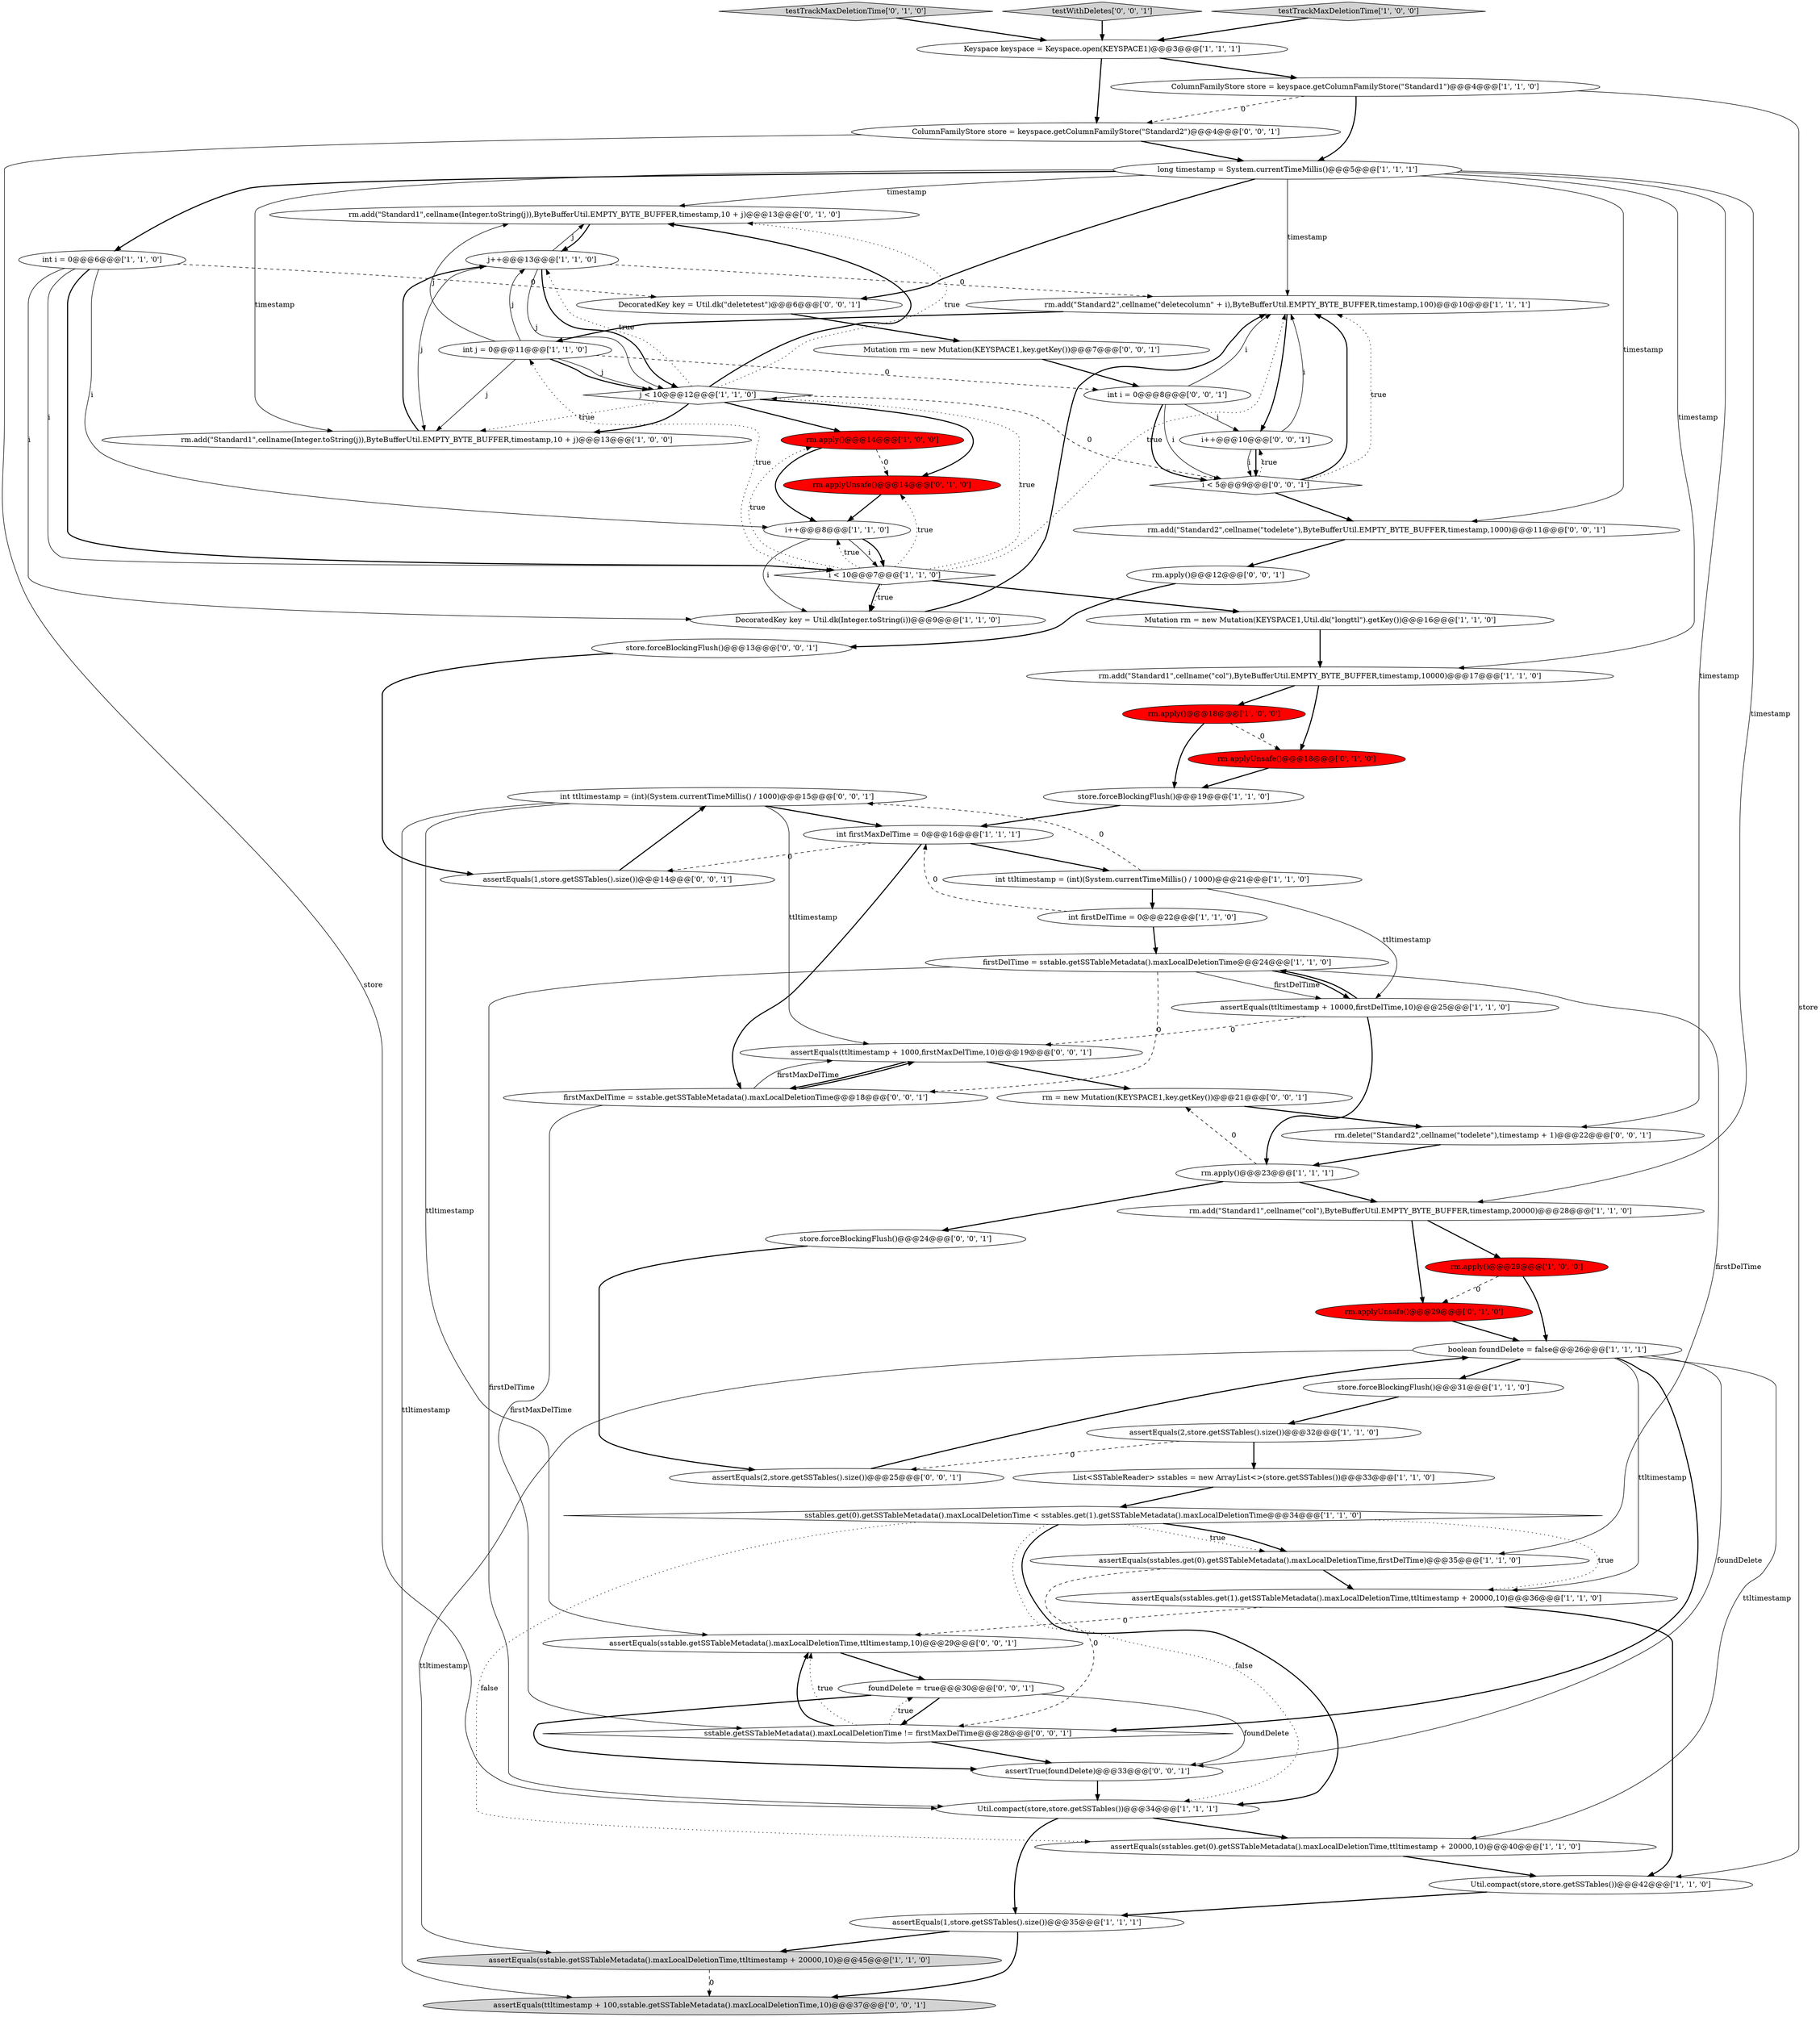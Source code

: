 digraph {
12 [style = filled, label = "List<SSTableReader> sstables = new ArrayList<>(store.getSSTables())@@@33@@@['1', '1', '0']", fillcolor = white, shape = ellipse image = "AAA0AAABBB1BBB"];
13 [style = filled, label = "rm.apply()@@@14@@@['1', '0', '0']", fillcolor = red, shape = ellipse image = "AAA1AAABBB1BBB"];
24 [style = filled, label = "store.forceBlockingFlush()@@@31@@@['1', '1', '0']", fillcolor = white, shape = ellipse image = "AAA0AAABBB1BBB"];
51 [style = filled, label = "int ttltimestamp = (int)(System.currentTimeMillis() / 1000)@@@15@@@['0', '0', '1']", fillcolor = white, shape = ellipse image = "AAA0AAABBB3BBB"];
52 [style = filled, label = "i++@@@10@@@['0', '0', '1']", fillcolor = white, shape = ellipse image = "AAA0AAABBB3BBB"];
36 [style = filled, label = "rm.add(\"Standard1\",cellname(\"col\"),ByteBufferUtil.EMPTY_BYTE_BUFFER,timestamp,20000)@@@28@@@['1', '1', '0']", fillcolor = white, shape = ellipse image = "AAA0AAABBB1BBB"];
62 [style = filled, label = "assertEquals(ttltimestamp + 1000,firstMaxDelTime,10)@@@19@@@['0', '0', '1']", fillcolor = white, shape = ellipse image = "AAA0AAABBB3BBB"];
57 [style = filled, label = "store.forceBlockingFlush()@@@13@@@['0', '0', '1']", fillcolor = white, shape = ellipse image = "AAA0AAABBB3BBB"];
18 [style = filled, label = "sstables.get(0).getSSTableMetadata().maxLocalDeletionTime < sstables.get(1).getSSTableMetadata().maxLocalDeletionTime@@@34@@@['1', '1', '0']", fillcolor = white, shape = diamond image = "AAA0AAABBB1BBB"];
42 [style = filled, label = "testTrackMaxDeletionTime['0', '1', '0']", fillcolor = lightgray, shape = diamond image = "AAA0AAABBB2BBB"];
9 [style = filled, label = "assertEquals(ttltimestamp + 10000,firstDelTime,10)@@@25@@@['1', '1', '0']", fillcolor = white, shape = ellipse image = "AAA0AAABBB1BBB"];
44 [style = filled, label = "Mutation rm = new Mutation(KEYSPACE1,key.getKey())@@@7@@@['0', '0', '1']", fillcolor = white, shape = ellipse image = "AAA0AAABBB3BBB"];
53 [style = filled, label = "firstMaxDelTime = sstable.getSSTableMetadata().maxLocalDeletionTime@@@18@@@['0', '0', '1']", fillcolor = white, shape = ellipse image = "AAA0AAABBB3BBB"];
4 [style = filled, label = "firstDelTime = sstable.getSSTableMetadata().maxLocalDeletionTime@@@24@@@['1', '1', '0']", fillcolor = white, shape = ellipse image = "AAA0AAABBB1BBB"];
39 [style = filled, label = "rm.add(\"Standard1\",cellname(Integer.toString(j)),ByteBufferUtil.EMPTY_BYTE_BUFFER,timestamp,10 + j)@@@13@@@['0', '1', '0']", fillcolor = white, shape = ellipse image = "AAA0AAABBB2BBB"];
50 [style = filled, label = "assertEquals(ttltimestamp + 100,sstable.getSSTableMetadata().maxLocalDeletionTime,10)@@@37@@@['0', '0', '1']", fillcolor = lightgray, shape = ellipse image = "AAA0AAABBB3BBB"];
55 [style = filled, label = "assertEquals(1,store.getSSTables().size())@@@14@@@['0', '0', '1']", fillcolor = white, shape = ellipse image = "AAA0AAABBB3BBB"];
37 [style = filled, label = "Util.compact(store,store.getSSTables())@@@34@@@['1', '1', '1']", fillcolor = white, shape = ellipse image = "AAA0AAABBB1BBB"];
2 [style = filled, label = "int i = 0@@@6@@@['1', '1', '0']", fillcolor = white, shape = ellipse image = "AAA0AAABBB1BBB"];
20 [style = filled, label = "Keyspace keyspace = Keyspace.open(KEYSPACE1)@@@3@@@['1', '1', '1']", fillcolor = white, shape = ellipse image = "AAA0AAABBB1BBB"];
43 [style = filled, label = "ColumnFamilyStore store = keyspace.getColumnFamilyStore(\"Standard2\")@@@4@@@['0', '0', '1']", fillcolor = white, shape = ellipse image = "AAA0AAABBB3BBB"];
10 [style = filled, label = "rm.apply()@@@18@@@['1', '0', '0']", fillcolor = red, shape = ellipse image = "AAA1AAABBB1BBB"];
40 [style = filled, label = "rm.applyUnsafe()@@@29@@@['0', '1', '0']", fillcolor = red, shape = ellipse image = "AAA1AAABBB2BBB"];
61 [style = filled, label = "testWithDeletes['0', '0', '1']", fillcolor = lightgray, shape = diamond image = "AAA0AAABBB3BBB"];
1 [style = filled, label = "i < 10@@@7@@@['1', '1', '0']", fillcolor = white, shape = diamond image = "AAA0AAABBB1BBB"];
14 [style = filled, label = "long timestamp = System.currentTimeMillis()@@@5@@@['1', '1', '1']", fillcolor = white, shape = ellipse image = "AAA0AAABBB1BBB"];
19 [style = filled, label = "rm.apply()@@@29@@@['1', '0', '0']", fillcolor = red, shape = ellipse image = "AAA1AAABBB1BBB"];
33 [style = filled, label = "assertEquals(1,store.getSSTables().size())@@@35@@@['1', '1', '1']", fillcolor = white, shape = ellipse image = "AAA0AAABBB1BBB"];
30 [style = filled, label = "rm.add(\"Standard1\",cellname(\"col\"),ByteBufferUtil.EMPTY_BYTE_BUFFER,timestamp,10000)@@@17@@@['1', '1', '0']", fillcolor = white, shape = ellipse image = "AAA0AAABBB1BBB"];
6 [style = filled, label = "DecoratedKey key = Util.dk(Integer.toString(i))@@@9@@@['1', '1', '0']", fillcolor = white, shape = ellipse image = "AAA0AAABBB1BBB"];
46 [style = filled, label = "assertEquals(2,store.getSSTables().size())@@@25@@@['0', '0', '1']", fillcolor = white, shape = ellipse image = "AAA0AAABBB3BBB"];
22 [style = filled, label = "Mutation rm = new Mutation(KEYSPACE1,Util.dk(\"longttl\").getKey())@@@16@@@['1', '1', '0']", fillcolor = white, shape = ellipse image = "AAA0AAABBB1BBB"];
65 [style = filled, label = "rm.delete(\"Standard2\",cellname(\"todelete\"),timestamp + 1)@@@22@@@['0', '0', '1']", fillcolor = white, shape = ellipse image = "AAA0AAABBB3BBB"];
23 [style = filled, label = "assertEquals(sstables.get(0).getSSTableMetadata().maxLocalDeletionTime,ttltimestamp + 20000,10)@@@40@@@['1', '1', '0']", fillcolor = white, shape = ellipse image = "AAA0AAABBB1BBB"];
32 [style = filled, label = "assertEquals(sstables.get(1).getSSTableMetadata().maxLocalDeletionTime,ttltimestamp + 20000,10)@@@36@@@['1', '1', '0']", fillcolor = white, shape = ellipse image = "AAA0AAABBB1BBB"];
5 [style = filled, label = "rm.add(\"Standard1\",cellname(Integer.toString(j)),ByteBufferUtil.EMPTY_BYTE_BUFFER,timestamp,10 + j)@@@13@@@['1', '0', '0']", fillcolor = white, shape = ellipse image = "AAA0AAABBB1BBB"];
38 [style = filled, label = "rm.applyUnsafe()@@@18@@@['0', '1', '0']", fillcolor = red, shape = ellipse image = "AAA1AAABBB2BBB"];
54 [style = filled, label = "sstable.getSSTableMetadata().maxLocalDeletionTime != firstMaxDelTime@@@28@@@['0', '0', '1']", fillcolor = white, shape = diamond image = "AAA0AAABBB3BBB"];
64 [style = filled, label = "store.forceBlockingFlush()@@@24@@@['0', '0', '1']", fillcolor = white, shape = ellipse image = "AAA0AAABBB3BBB"];
25 [style = filled, label = "int firstMaxDelTime = 0@@@16@@@['1', '1', '1']", fillcolor = white, shape = ellipse image = "AAA0AAABBB1BBB"];
16 [style = filled, label = "assertEquals(sstables.get(0).getSSTableMetadata().maxLocalDeletionTime,firstDelTime)@@@35@@@['1', '1', '0']", fillcolor = white, shape = ellipse image = "AAA0AAABBB1BBB"];
11 [style = filled, label = "Util.compact(store,store.getSSTables())@@@42@@@['1', '1', '0']", fillcolor = white, shape = ellipse image = "AAA0AAABBB1BBB"];
35 [style = filled, label = "ColumnFamilyStore store = keyspace.getColumnFamilyStore(\"Standard1\")@@@4@@@['1', '1', '0']", fillcolor = white, shape = ellipse image = "AAA0AAABBB1BBB"];
8 [style = filled, label = "int firstDelTime = 0@@@22@@@['1', '1', '0']", fillcolor = white, shape = ellipse image = "AAA0AAABBB1BBB"];
28 [style = filled, label = "assertEquals(2,store.getSSTables().size())@@@32@@@['1', '1', '0']", fillcolor = white, shape = ellipse image = "AAA0AAABBB1BBB"];
48 [style = filled, label = "int i = 0@@@8@@@['0', '0', '1']", fillcolor = white, shape = ellipse image = "AAA0AAABBB3BBB"];
26 [style = filled, label = "boolean foundDelete = false@@@26@@@['1', '1', '1']", fillcolor = white, shape = ellipse image = "AAA0AAABBB1BBB"];
3 [style = filled, label = "j < 10@@@12@@@['1', '1', '0']", fillcolor = white, shape = diamond image = "AAA0AAABBB1BBB"];
34 [style = filled, label = "rm.apply()@@@23@@@['1', '1', '1']", fillcolor = white, shape = ellipse image = "AAA0AAABBB1BBB"];
41 [style = filled, label = "rm.applyUnsafe()@@@14@@@['0', '1', '0']", fillcolor = red, shape = ellipse image = "AAA1AAABBB2BBB"];
49 [style = filled, label = "i < 5@@@9@@@['0', '0', '1']", fillcolor = white, shape = diamond image = "AAA0AAABBB3BBB"];
27 [style = filled, label = "testTrackMaxDeletionTime['1', '0', '0']", fillcolor = lightgray, shape = diamond image = "AAA0AAABBB1BBB"];
17 [style = filled, label = "int ttltimestamp = (int)(System.currentTimeMillis() / 1000)@@@21@@@['1', '1', '0']", fillcolor = white, shape = ellipse image = "AAA0AAABBB1BBB"];
21 [style = filled, label = "i++@@@8@@@['1', '1', '0']", fillcolor = white, shape = ellipse image = "AAA0AAABBB1BBB"];
45 [style = filled, label = "rm = new Mutation(KEYSPACE1,key.getKey())@@@21@@@['0', '0', '1']", fillcolor = white, shape = ellipse image = "AAA0AAABBB3BBB"];
59 [style = filled, label = "rm.apply()@@@12@@@['0', '0', '1']", fillcolor = white, shape = ellipse image = "AAA0AAABBB3BBB"];
63 [style = filled, label = "DecoratedKey key = Util.dk(\"deletetest\")@@@6@@@['0', '0', '1']", fillcolor = white, shape = ellipse image = "AAA0AAABBB3BBB"];
56 [style = filled, label = "assertTrue(foundDelete)@@@33@@@['0', '0', '1']", fillcolor = white, shape = ellipse image = "AAA0AAABBB3BBB"];
47 [style = filled, label = "assertEquals(sstable.getSSTableMetadata().maxLocalDeletionTime,ttltimestamp,10)@@@29@@@['0', '0', '1']", fillcolor = white, shape = ellipse image = "AAA0AAABBB3BBB"];
58 [style = filled, label = "foundDelete = true@@@30@@@['0', '0', '1']", fillcolor = white, shape = ellipse image = "AAA0AAABBB3BBB"];
7 [style = filled, label = "int j = 0@@@11@@@['1', '1', '0']", fillcolor = white, shape = ellipse image = "AAA0AAABBB1BBB"];
0 [style = filled, label = "store.forceBlockingFlush()@@@19@@@['1', '1', '0']", fillcolor = white, shape = ellipse image = "AAA0AAABBB1BBB"];
60 [style = filled, label = "rm.add(\"Standard2\",cellname(\"todelete\"),ByteBufferUtil.EMPTY_BYTE_BUFFER,timestamp,1000)@@@11@@@['0', '0', '1']", fillcolor = white, shape = ellipse image = "AAA0AAABBB3BBB"];
31 [style = filled, label = "rm.add(\"Standard2\",cellname(\"deletecolumn\" + i),ByteBufferUtil.EMPTY_BYTE_BUFFER,timestamp,100)@@@10@@@['1', '1', '1']", fillcolor = white, shape = ellipse image = "AAA0AAABBB1BBB"];
15 [style = filled, label = "j++@@@13@@@['1', '1', '0']", fillcolor = white, shape = ellipse image = "AAA0AAABBB1BBB"];
29 [style = filled, label = "assertEquals(sstable.getSSTableMetadata().maxLocalDeletionTime,ttltimestamp + 20000,10)@@@45@@@['1', '1', '0']", fillcolor = lightgray, shape = ellipse image = "AAA0AAABBB1BBB"];
32->47 [style = dashed, label="0"];
54->56 [style = bold, label=""];
45->65 [style = bold, label=""];
10->38 [style = dashed, label="0"];
1->31 [style = dotted, label="true"];
59->57 [style = bold, label=""];
5->15 [style = bold, label=""];
55->51 [style = bold, label=""];
25->53 [style = bold, label=""];
14->39 [style = solid, label="timestamp"];
1->21 [style = dotted, label="true"];
14->30 [style = solid, label="timestamp"];
13->41 [style = dashed, label="0"];
4->9 [style = solid, label="firstDelTime"];
22->30 [style = bold, label=""];
26->56 [style = solid, label="foundDelete"];
35->11 [style = solid, label="store"];
17->9 [style = solid, label="ttltimestamp"];
1->3 [style = dotted, label="true"];
15->39 [style = solid, label="j"];
1->13 [style = dotted, label="true"];
3->5 [style = bold, label=""];
7->15 [style = solid, label="j"];
4->16 [style = solid, label="firstDelTime"];
62->53 [style = bold, label=""];
28->46 [style = dashed, label="0"];
0->25 [style = bold, label=""];
34->64 [style = bold, label=""];
21->1 [style = bold, label=""];
12->18 [style = bold, label=""];
15->31 [style = dashed, label="0"];
11->33 [style = bold, label=""];
20->43 [style = bold, label=""];
40->26 [style = bold, label=""];
3->39 [style = bold, label=""];
1->6 [style = dotted, label="true"];
8->25 [style = dashed, label="0"];
25->55 [style = dashed, label="0"];
8->4 [style = bold, label=""];
52->49 [style = solid, label="i"];
37->33 [style = bold, label=""];
32->11 [style = bold, label=""];
24->28 [style = bold, label=""];
4->53 [style = dashed, label="0"];
2->21 [style = solid, label="i"];
48->49 [style = bold, label=""];
52->31 [style = solid, label="i"];
18->16 [style = dotted, label="true"];
43->37 [style = solid, label="store"];
57->55 [style = bold, label=""];
41->21 [style = bold, label=""];
62->45 [style = bold, label=""];
14->60 [style = solid, label="timestamp"];
7->48 [style = dashed, label="0"];
14->5 [style = solid, label="timestamp"];
16->32 [style = bold, label=""];
58->56 [style = solid, label="foundDelete"];
26->24 [style = bold, label=""];
33->50 [style = bold, label=""];
58->54 [style = bold, label=""];
58->56 [style = bold, label=""];
1->41 [style = dotted, label="true"];
47->58 [style = bold, label=""];
33->29 [style = bold, label=""];
3->5 [style = dotted, label="true"];
49->31 [style = bold, label=""];
19->26 [style = bold, label=""];
34->36 [style = bold, label=""];
10->0 [style = bold, label=""];
38->0 [style = bold, label=""];
2->1 [style = solid, label="i"];
30->10 [style = bold, label=""];
16->54 [style = dashed, label="0"];
51->25 [style = bold, label=""];
35->43 [style = dashed, label="0"];
27->20 [style = bold, label=""];
61->20 [style = bold, label=""];
18->37 [style = bold, label=""];
48->31 [style = solid, label="i"];
17->8 [style = bold, label=""];
4->9 [style = bold, label=""];
26->29 [style = solid, label="ttltimestamp"];
14->31 [style = solid, label="timestamp"];
54->58 [style = dotted, label="true"];
36->40 [style = bold, label=""];
51->47 [style = solid, label="ttltimestamp"];
15->3 [style = solid, label="j"];
31->52 [style = bold, label=""];
2->1 [style = bold, label=""];
26->23 [style = solid, label="ttltimestamp"];
56->37 [style = bold, label=""];
28->12 [style = bold, label=""];
34->45 [style = dashed, label="0"];
15->3 [style = bold, label=""];
35->14 [style = bold, label=""];
25->17 [style = bold, label=""];
31->7 [style = bold, label=""];
53->62 [style = bold, label=""];
14->63 [style = bold, label=""];
21->6 [style = solid, label="i"];
51->62 [style = solid, label="ttltimestamp"];
17->51 [style = dashed, label="0"];
48->49 [style = solid, label="i"];
4->37 [style = solid, label="firstDelTime"];
49->52 [style = dotted, label="true"];
1->6 [style = bold, label=""];
53->54 [style = solid, label="firstMaxDelTime"];
26->54 [style = bold, label=""];
43->14 [style = bold, label=""];
3->41 [style = bold, label=""];
3->15 [style = dotted, label="true"];
7->3 [style = solid, label="j"];
49->60 [style = bold, label=""];
9->62 [style = dashed, label="0"];
14->2 [style = bold, label=""];
23->11 [style = bold, label=""];
15->5 [style = solid, label="j"];
21->1 [style = solid, label="i"];
19->40 [style = dashed, label="0"];
2->63 [style = dashed, label="0"];
36->19 [style = bold, label=""];
18->16 [style = bold, label=""];
18->23 [style = dotted, label="false"];
63->44 [style = bold, label=""];
30->38 [style = bold, label=""];
39->15 [style = bold, label=""];
52->49 [style = bold, label=""];
2->6 [style = solid, label="i"];
65->34 [style = bold, label=""];
9->4 [style = bold, label=""];
42->20 [style = bold, label=""];
49->31 [style = dotted, label="true"];
51->50 [style = solid, label="ttltimestamp"];
64->46 [style = bold, label=""];
60->59 [style = bold, label=""];
37->23 [style = bold, label=""];
18->32 [style = dotted, label="true"];
7->3 [style = bold, label=""];
7->39 [style = solid, label="j"];
48->52 [style = solid, label="i"];
1->22 [style = bold, label=""];
1->7 [style = dotted, label="true"];
54->47 [style = bold, label=""];
26->32 [style = solid, label="ttltimestamp"];
46->26 [style = bold, label=""];
6->31 [style = bold, label=""];
54->47 [style = dotted, label="true"];
29->50 [style = dashed, label="0"];
53->62 [style = solid, label="firstMaxDelTime"];
44->48 [style = bold, label=""];
3->39 [style = dotted, label="true"];
3->49 [style = dashed, label="0"];
14->36 [style = solid, label="timestamp"];
3->13 [style = bold, label=""];
7->5 [style = solid, label="j"];
20->35 [style = bold, label=""];
14->65 [style = solid, label="timestamp"];
13->21 [style = bold, label=""];
18->37 [style = dotted, label="false"];
9->34 [style = bold, label=""];
}
